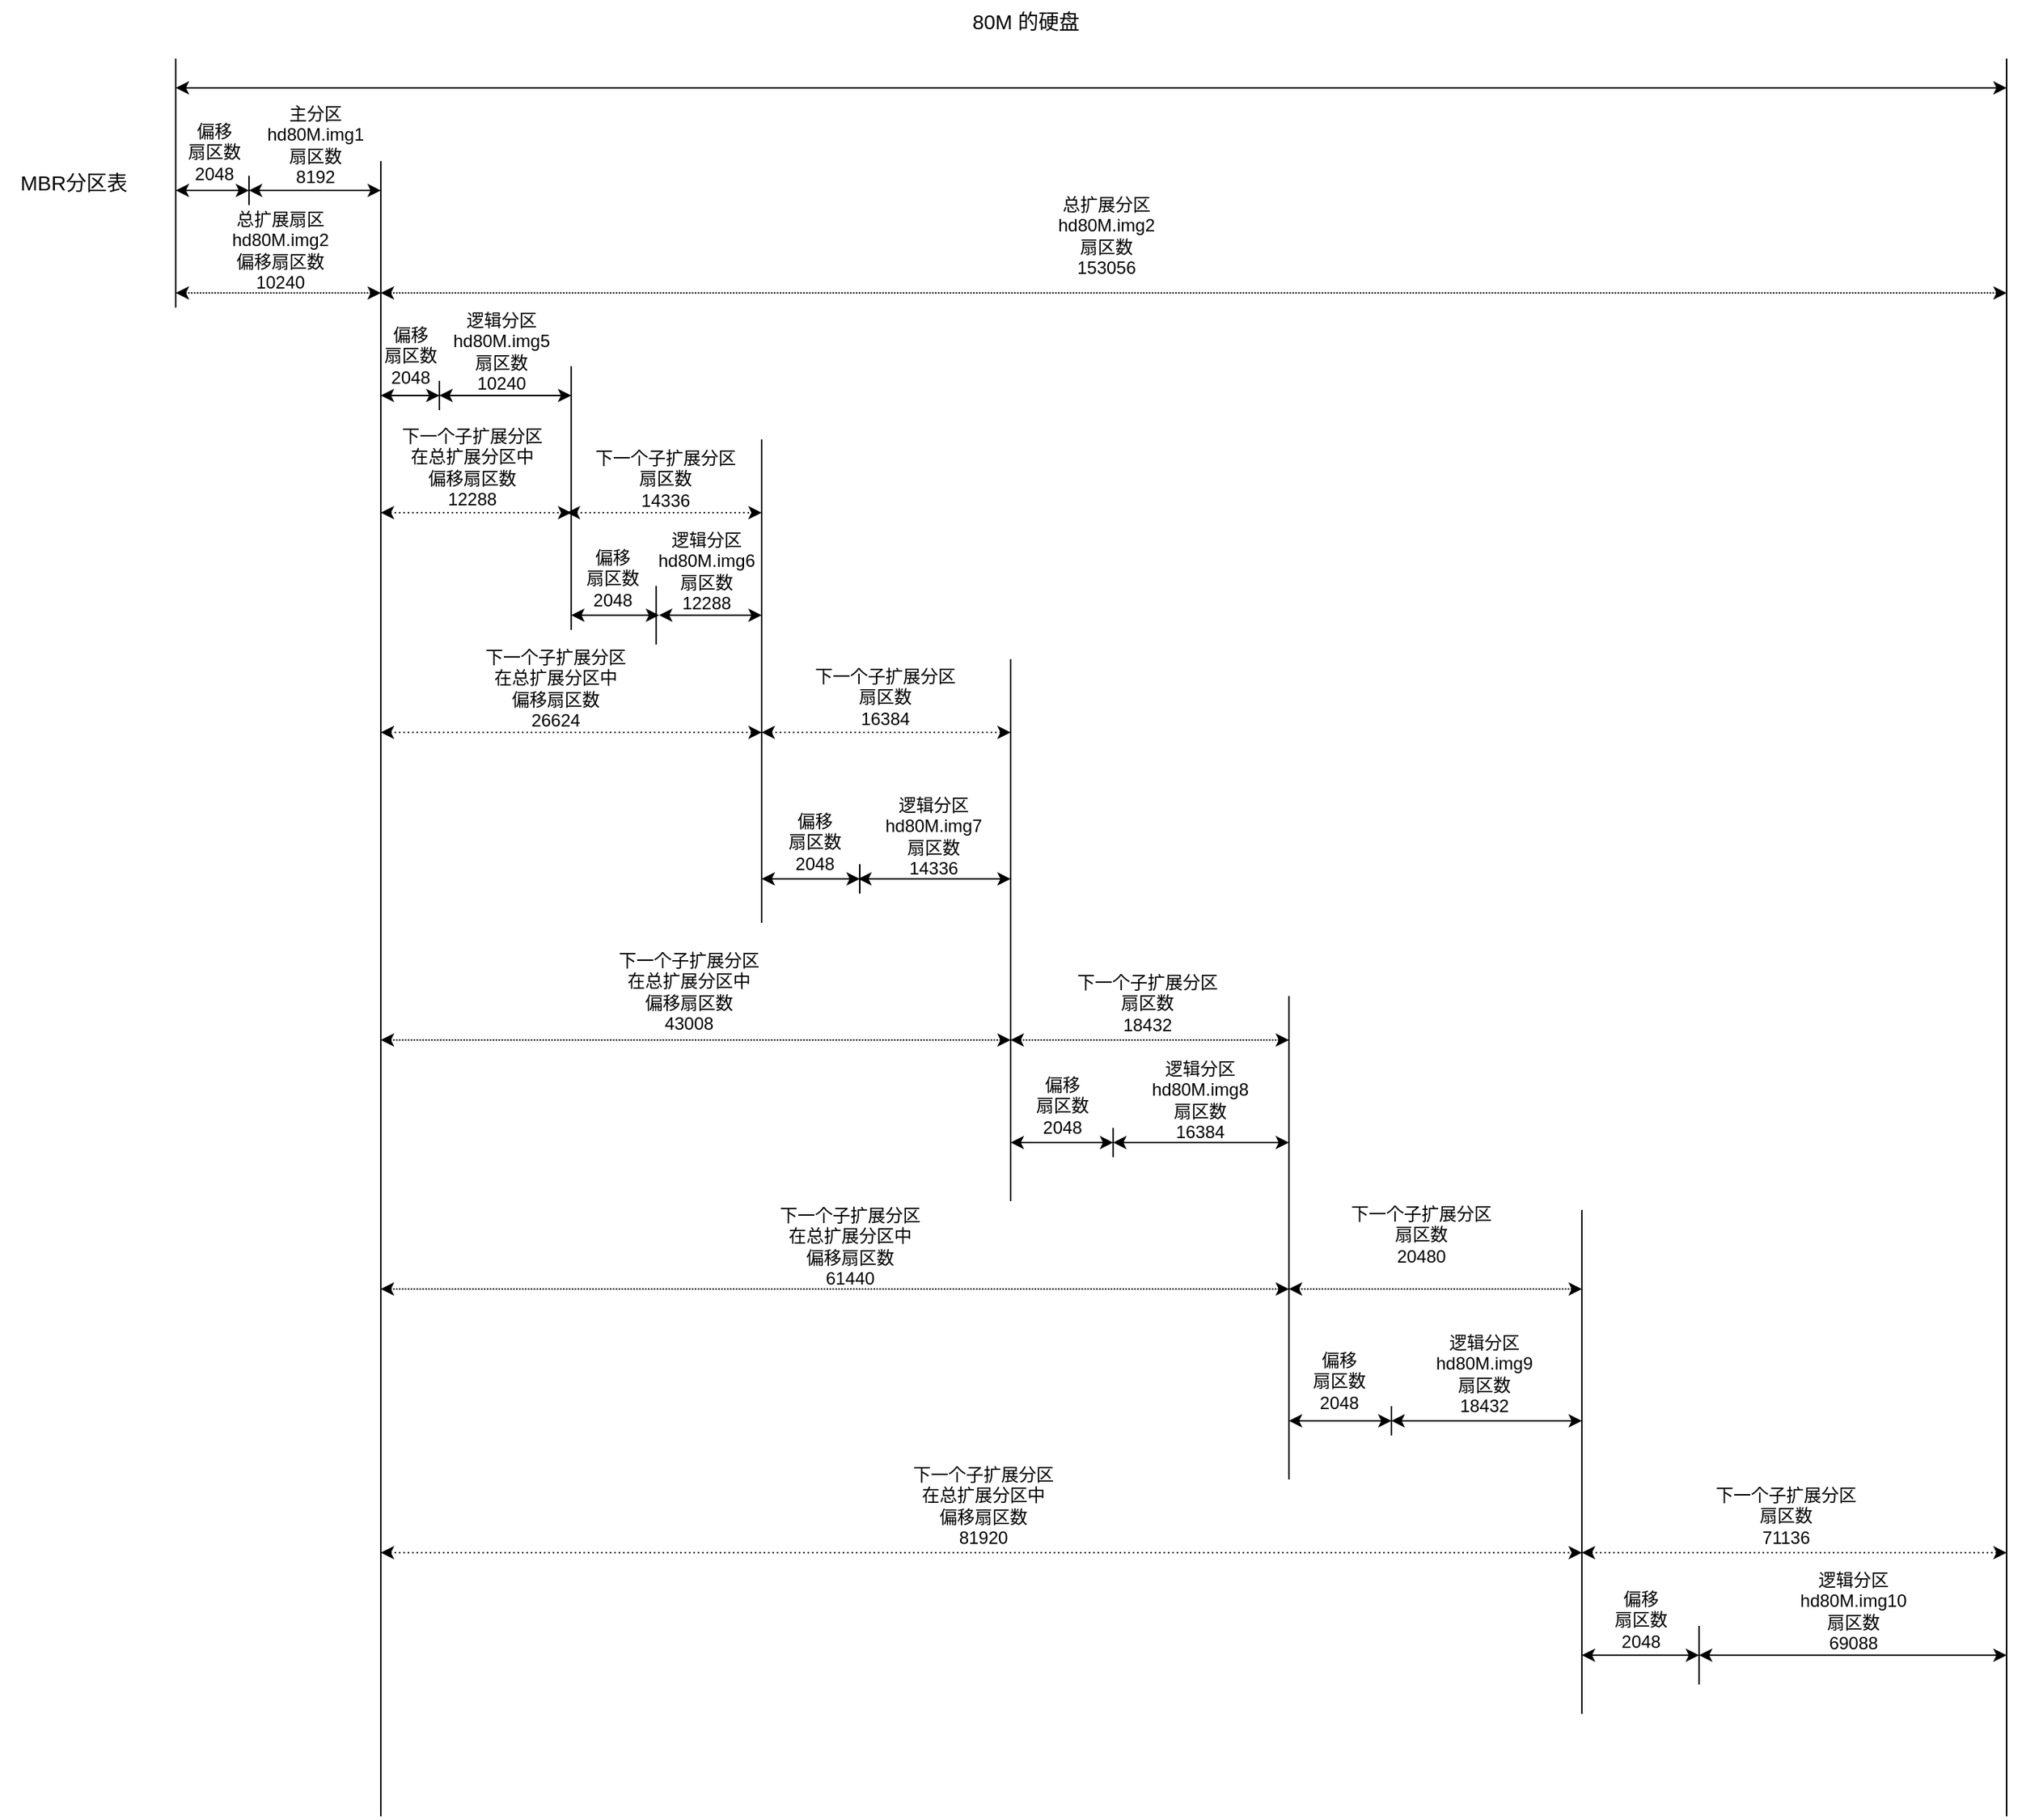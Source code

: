 <mxfile version="21.5.2" type="device">
  <diagram name="第 1 页" id="Bkp3eGtqOmqKwrNxw4wR">
    <mxGraphModel dx="1434" dy="796" grid="1" gridSize="10" guides="1" tooltips="1" connect="1" arrows="1" fold="1" page="0" pageScale="1" pageWidth="827" pageHeight="1169" math="0" shadow="0">
      <root>
        <mxCell id="0" />
        <mxCell id="1" parent="0" />
        <mxCell id="cBfS-ct6ACyOrEiCltsc-1" value="" style="endArrow=none;html=1;rounded=0;" parent="1" edge="1">
          <mxGeometry width="50" height="50" relative="1" as="geometry">
            <mxPoint x="120" y="400" as="sourcePoint" />
            <mxPoint x="120" y="230" as="targetPoint" />
          </mxGeometry>
        </mxCell>
        <mxCell id="cBfS-ct6ACyOrEiCltsc-2" value="" style="endArrow=none;html=1;rounded=0;" parent="1" edge="1">
          <mxGeometry width="50" height="50" relative="1" as="geometry">
            <mxPoint x="1370" y="1430" as="sourcePoint" />
            <mxPoint x="1370" y="230" as="targetPoint" />
          </mxGeometry>
        </mxCell>
        <mxCell id="cBfS-ct6ACyOrEiCltsc-3" value="" style="endArrow=classic;startArrow=classic;html=1;rounded=0;" parent="1" edge="1">
          <mxGeometry width="50" height="50" relative="1" as="geometry">
            <mxPoint x="120" y="250" as="sourcePoint" />
            <mxPoint x="1370" y="250" as="targetPoint" />
          </mxGeometry>
        </mxCell>
        <mxCell id="cBfS-ct6ACyOrEiCltsc-4" value="" style="endArrow=none;html=1;rounded=0;" parent="1" edge="1">
          <mxGeometry width="50" height="50" relative="1" as="geometry">
            <mxPoint x="260" y="1430" as="sourcePoint" />
            <mxPoint x="260" y="300" as="targetPoint" />
          </mxGeometry>
        </mxCell>
        <mxCell id="cBfS-ct6ACyOrEiCltsc-5" value="" style="endArrow=classic;startArrow=classic;html=1;rounded=0;" parent="1" edge="1">
          <mxGeometry width="50" height="50" relative="1" as="geometry">
            <mxPoint x="120" y="320" as="sourcePoint" />
            <mxPoint x="170" y="320" as="targetPoint" />
          </mxGeometry>
        </mxCell>
        <mxCell id="cBfS-ct6ACyOrEiCltsc-6" value="" style="endArrow=none;html=1;rounded=0;" parent="1" edge="1">
          <mxGeometry width="50" height="50" relative="1" as="geometry">
            <mxPoint x="170" y="330" as="sourcePoint" />
            <mxPoint x="170" y="310" as="targetPoint" />
          </mxGeometry>
        </mxCell>
        <mxCell id="cBfS-ct6ACyOrEiCltsc-7" value="" style="endArrow=classic;startArrow=classic;html=1;rounded=0;" parent="1" edge="1">
          <mxGeometry width="50" height="50" relative="1" as="geometry">
            <mxPoint x="170" y="320" as="sourcePoint" />
            <mxPoint x="260" y="320" as="targetPoint" />
          </mxGeometry>
        </mxCell>
        <mxCell id="41Y5D_0qlLmA0E3q2bah-1" value="" style="endArrow=classic;startArrow=classic;html=1;rounded=0;dashed=1;dashPattern=1 1;" edge="1" parent="1">
          <mxGeometry width="50" height="50" relative="1" as="geometry">
            <mxPoint x="120" y="390" as="sourcePoint" />
            <mxPoint x="260" y="390" as="targetPoint" />
          </mxGeometry>
        </mxCell>
        <mxCell id="41Y5D_0qlLmA0E3q2bah-2" value="" style="endArrow=classic;startArrow=classic;html=1;rounded=0;dashed=1;dashPattern=1 1;" edge="1" parent="1">
          <mxGeometry width="50" height="50" relative="1" as="geometry">
            <mxPoint x="260" y="390" as="sourcePoint" />
            <mxPoint x="1370" y="390" as="targetPoint" />
          </mxGeometry>
        </mxCell>
        <mxCell id="41Y5D_0qlLmA0E3q2bah-3" value="&lt;font style=&quot;font-size: 14px;&quot;&gt;80M 的硬盘&lt;/font&gt;" style="text;html=1;align=center;verticalAlign=middle;resizable=0;points=[];autosize=1;strokeColor=none;fillColor=none;" vertex="1" parent="1">
          <mxGeometry x="650" y="190" width="100" height="30" as="geometry" />
        </mxCell>
        <mxCell id="41Y5D_0qlLmA0E3q2bah-4" value="&lt;font style=&quot;font-size: 14px;&quot;&gt;MBR分区表&lt;/font&gt;" style="text;html=1;align=center;verticalAlign=middle;resizable=0;points=[];autosize=1;strokeColor=none;fillColor=none;" vertex="1" parent="1">
          <mxGeometry y="300" width="100" height="30" as="geometry" />
        </mxCell>
        <mxCell id="41Y5D_0qlLmA0E3q2bah-5" value="偏移&lt;br&gt;扇区数&lt;br&gt;2048" style="text;html=1;align=center;verticalAlign=middle;resizable=0;points=[];autosize=1;strokeColor=none;fillColor=none;" vertex="1" parent="1">
          <mxGeometry x="116" y="264" width="60" height="60" as="geometry" />
        </mxCell>
        <mxCell id="41Y5D_0qlLmA0E3q2bah-6" value="主分区&lt;br&gt;hd80M.img1&lt;br&gt;扇区数&lt;br&gt;8192" style="text;html=1;align=center;verticalAlign=middle;resizable=0;points=[];autosize=1;strokeColor=none;fillColor=none;" vertex="1" parent="1">
          <mxGeometry x="170" y="254" width="90" height="70" as="geometry" />
        </mxCell>
        <mxCell id="41Y5D_0qlLmA0E3q2bah-7" value="总扩展扇区&lt;br&gt;hd80M.img2&lt;br&gt;偏移扇区数&lt;br&gt;10240" style="text;html=1;align=center;verticalAlign=middle;resizable=0;points=[];autosize=1;strokeColor=none;fillColor=none;" vertex="1" parent="1">
          <mxGeometry x="146" y="326" width="90" height="70" as="geometry" />
        </mxCell>
        <mxCell id="41Y5D_0qlLmA0E3q2bah-8" value="总扩展分区&lt;br&gt;hd80M.img2&lt;br&gt;扇区数&lt;br&gt;153056" style="text;html=1;align=center;verticalAlign=middle;resizable=0;points=[];autosize=1;strokeColor=none;fillColor=none;" vertex="1" parent="1">
          <mxGeometry x="710" y="316" width="90" height="70" as="geometry" />
        </mxCell>
        <mxCell id="41Y5D_0qlLmA0E3q2bah-9" value="" style="endArrow=none;html=1;rounded=0;" edge="1" parent="1">
          <mxGeometry width="50" height="50" relative="1" as="geometry">
            <mxPoint x="390" y="620" as="sourcePoint" />
            <mxPoint x="390" y="440" as="targetPoint" />
          </mxGeometry>
        </mxCell>
        <mxCell id="41Y5D_0qlLmA0E3q2bah-10" value="" style="endArrow=classic;startArrow=classic;html=1;rounded=0;" edge="1" parent="1">
          <mxGeometry width="50" height="50" relative="1" as="geometry">
            <mxPoint x="260" y="460" as="sourcePoint" />
            <mxPoint x="300" y="460" as="targetPoint" />
          </mxGeometry>
        </mxCell>
        <mxCell id="41Y5D_0qlLmA0E3q2bah-11" value="" style="endArrow=classic;startArrow=classic;html=1;rounded=0;" edge="1" parent="1">
          <mxGeometry width="50" height="50" relative="1" as="geometry">
            <mxPoint x="300" y="460" as="sourcePoint" />
            <mxPoint x="390" y="460" as="targetPoint" />
          </mxGeometry>
        </mxCell>
        <mxCell id="41Y5D_0qlLmA0E3q2bah-12" value="" style="endArrow=none;html=1;rounded=0;" edge="1" parent="1">
          <mxGeometry width="50" height="50" relative="1" as="geometry">
            <mxPoint x="300" y="470" as="sourcePoint" />
            <mxPoint x="300" y="450" as="targetPoint" />
          </mxGeometry>
        </mxCell>
        <mxCell id="41Y5D_0qlLmA0E3q2bah-13" value="偏移&lt;br&gt;扇区数&lt;br&gt;2048" style="text;html=1;align=center;verticalAlign=middle;resizable=0;points=[];autosize=1;strokeColor=none;fillColor=none;" vertex="1" parent="1">
          <mxGeometry x="250" y="403" width="60" height="60" as="geometry" />
        </mxCell>
        <mxCell id="41Y5D_0qlLmA0E3q2bah-14" value="逻辑分区&lt;br&gt;hd80M.img5&lt;br&gt;扇区数&lt;br&gt;10240" style="text;html=1;align=center;verticalAlign=middle;resizable=0;points=[];autosize=1;strokeColor=none;fillColor=none;" vertex="1" parent="1">
          <mxGeometry x="297" y="395" width="90" height="70" as="geometry" />
        </mxCell>
        <mxCell id="41Y5D_0qlLmA0E3q2bah-15" value="" style="endArrow=none;html=1;rounded=0;" edge="1" parent="1">
          <mxGeometry width="50" height="50" relative="1" as="geometry">
            <mxPoint x="520" y="820" as="sourcePoint" />
            <mxPoint x="520" y="490" as="targetPoint" />
          </mxGeometry>
        </mxCell>
        <mxCell id="41Y5D_0qlLmA0E3q2bah-16" value="" style="endArrow=classic;startArrow=classic;html=1;rounded=0;dashed=1;dashPattern=1 2;" edge="1" parent="1">
          <mxGeometry width="50" height="50" relative="1" as="geometry">
            <mxPoint x="260" y="540" as="sourcePoint" />
            <mxPoint x="390" y="540" as="targetPoint" />
          </mxGeometry>
        </mxCell>
        <mxCell id="41Y5D_0qlLmA0E3q2bah-17" value="" style="endArrow=none;html=1;rounded=0;" edge="1" parent="1">
          <mxGeometry width="50" height="50" relative="1" as="geometry">
            <mxPoint x="448" y="630" as="sourcePoint" />
            <mxPoint x="448" y="590" as="targetPoint" />
          </mxGeometry>
        </mxCell>
        <mxCell id="41Y5D_0qlLmA0E3q2bah-18" value="" style="endArrow=classic;startArrow=classic;html=1;rounded=0;dashed=1;dashPattern=1 2;" edge="1" parent="1">
          <mxGeometry width="50" height="50" relative="1" as="geometry">
            <mxPoint x="387" y="540" as="sourcePoint" />
            <mxPoint x="520" y="540" as="targetPoint" />
          </mxGeometry>
        </mxCell>
        <mxCell id="41Y5D_0qlLmA0E3q2bah-19" value="下一个子扩展分区&lt;br&gt;在总扩展分区中&lt;br&gt;偏移扇区数&lt;br&gt;12288" style="text;html=1;align=center;verticalAlign=middle;resizable=0;points=[];autosize=1;strokeColor=none;fillColor=none;" vertex="1" parent="1">
          <mxGeometry x="262" y="474" width="120" height="70" as="geometry" />
        </mxCell>
        <mxCell id="41Y5D_0qlLmA0E3q2bah-20" value="下一个子扩展分区&lt;br&gt;扇区数&lt;br&gt;14336" style="text;html=1;align=center;verticalAlign=middle;resizable=0;points=[];autosize=1;strokeColor=none;fillColor=none;" vertex="1" parent="1">
          <mxGeometry x="394" y="487" width="120" height="60" as="geometry" />
        </mxCell>
        <mxCell id="41Y5D_0qlLmA0E3q2bah-21" value="" style="endArrow=classic;startArrow=classic;html=1;rounded=0;" edge="1" parent="1">
          <mxGeometry width="50" height="50" relative="1" as="geometry">
            <mxPoint x="390" y="610" as="sourcePoint" />
            <mxPoint x="450" y="610" as="targetPoint" />
          </mxGeometry>
        </mxCell>
        <mxCell id="41Y5D_0qlLmA0E3q2bah-22" value="偏移&lt;br&gt;扇区数&lt;br&gt;2048" style="text;html=1;align=center;verticalAlign=middle;resizable=0;points=[];autosize=1;strokeColor=none;fillColor=none;" vertex="1" parent="1">
          <mxGeometry x="388" y="555" width="60" height="60" as="geometry" />
        </mxCell>
        <mxCell id="41Y5D_0qlLmA0E3q2bah-23" value="" style="endArrow=classic;startArrow=classic;html=1;rounded=0;" edge="1" parent="1">
          <mxGeometry width="50" height="50" relative="1" as="geometry">
            <mxPoint x="450" y="610" as="sourcePoint" />
            <mxPoint x="520" y="610" as="targetPoint" />
          </mxGeometry>
        </mxCell>
        <mxCell id="41Y5D_0qlLmA0E3q2bah-24" value="逻辑分区&lt;br&gt;hd80M.img6&lt;br&gt;扇区数&lt;br&gt;12288" style="text;html=1;align=center;verticalAlign=middle;resizable=0;points=[];autosize=1;strokeColor=none;fillColor=none;" vertex="1" parent="1">
          <mxGeometry x="437" y="545" width="90" height="70" as="geometry" />
        </mxCell>
        <mxCell id="41Y5D_0qlLmA0E3q2bah-25" value="" style="endArrow=classic;startArrow=classic;html=1;rounded=0;dashed=1;dashPattern=1 2;" edge="1" parent="1">
          <mxGeometry width="50" height="50" relative="1" as="geometry">
            <mxPoint x="260" y="690" as="sourcePoint" />
            <mxPoint x="520" y="690" as="targetPoint" />
          </mxGeometry>
        </mxCell>
        <mxCell id="41Y5D_0qlLmA0E3q2bah-26" value="下一个子扩展分区&lt;br&gt;在总扩展分区中&lt;br&gt;偏移扇区数&lt;br&gt;26624" style="text;html=1;align=center;verticalAlign=middle;resizable=0;points=[];autosize=1;strokeColor=none;fillColor=none;" vertex="1" parent="1">
          <mxGeometry x="319" y="625" width="120" height="70" as="geometry" />
        </mxCell>
        <mxCell id="41Y5D_0qlLmA0E3q2bah-27" value="" style="endArrow=none;html=1;rounded=0;" edge="1" parent="1">
          <mxGeometry width="50" height="50" relative="1" as="geometry">
            <mxPoint x="690" y="1010" as="sourcePoint" />
            <mxPoint x="690" y="640" as="targetPoint" />
          </mxGeometry>
        </mxCell>
        <mxCell id="41Y5D_0qlLmA0E3q2bah-28" value="" style="endArrow=classic;startArrow=classic;html=1;rounded=0;dashed=1;dashPattern=1 2;" edge="1" parent="1">
          <mxGeometry width="50" height="50" relative="1" as="geometry">
            <mxPoint x="520" y="690" as="sourcePoint" />
            <mxPoint x="690" y="690" as="targetPoint" />
          </mxGeometry>
        </mxCell>
        <mxCell id="41Y5D_0qlLmA0E3q2bah-29" value="下一个子扩展分区&lt;br&gt;扇区数&lt;br&gt;16384" style="text;html=1;align=center;verticalAlign=middle;resizable=0;points=[];autosize=1;strokeColor=none;fillColor=none;" vertex="1" parent="1">
          <mxGeometry x="544" y="636" width="120" height="60" as="geometry" />
        </mxCell>
        <mxCell id="41Y5D_0qlLmA0E3q2bah-30" value="" style="endArrow=classic;startArrow=classic;html=1;rounded=0;entryX=1.017;entryY=0.917;entryDx=0;entryDy=0;entryPerimeter=0;" edge="1" parent="1" target="41Y5D_0qlLmA0E3q2bah-31">
          <mxGeometry width="50" height="50" relative="1" as="geometry">
            <mxPoint x="520" y="790" as="sourcePoint" />
            <mxPoint x="600" y="790" as="targetPoint" />
          </mxGeometry>
        </mxCell>
        <mxCell id="41Y5D_0qlLmA0E3q2bah-31" value="偏移&lt;br&gt;扇区数&lt;br&gt;2048" style="text;html=1;align=center;verticalAlign=middle;resizable=0;points=[];autosize=1;strokeColor=none;fillColor=none;" vertex="1" parent="1">
          <mxGeometry x="526" y="735" width="60" height="60" as="geometry" />
        </mxCell>
        <mxCell id="41Y5D_0qlLmA0E3q2bah-32" value="" style="endArrow=classic;startArrow=classic;html=1;rounded=0;" edge="1" parent="1">
          <mxGeometry width="50" height="50" relative="1" as="geometry">
            <mxPoint x="586" y="790" as="sourcePoint" />
            <mxPoint x="690" y="790" as="targetPoint" />
          </mxGeometry>
        </mxCell>
        <mxCell id="41Y5D_0qlLmA0E3q2bah-33" value="" style="endArrow=none;html=1;rounded=0;" edge="1" parent="1">
          <mxGeometry width="50" height="50" relative="1" as="geometry">
            <mxPoint x="587" y="800" as="sourcePoint" />
            <mxPoint x="587" y="780" as="targetPoint" />
          </mxGeometry>
        </mxCell>
        <mxCell id="41Y5D_0qlLmA0E3q2bah-34" value="逻辑分区&lt;br&gt;hd80M.img7&lt;br&gt;扇区数&lt;br&gt;14336" style="text;html=1;align=center;verticalAlign=middle;resizable=0;points=[];autosize=1;strokeColor=none;fillColor=none;" vertex="1" parent="1">
          <mxGeometry x="592" y="726" width="90" height="70" as="geometry" />
        </mxCell>
        <mxCell id="41Y5D_0qlLmA0E3q2bah-35" value="" style="endArrow=classic;startArrow=classic;html=1;rounded=0;dashed=1;dashPattern=1 1;" edge="1" parent="1">
          <mxGeometry width="50" height="50" relative="1" as="geometry">
            <mxPoint x="260" y="900" as="sourcePoint" />
            <mxPoint x="690" y="900" as="targetPoint" />
          </mxGeometry>
        </mxCell>
        <mxCell id="41Y5D_0qlLmA0E3q2bah-36" value="下一个子扩展分区&lt;br&gt;在总扩展分区中&lt;br&gt;偏移扇区数&lt;br&gt;43008" style="text;html=1;align=center;verticalAlign=middle;resizable=0;points=[];autosize=1;strokeColor=none;fillColor=none;" vertex="1" parent="1">
          <mxGeometry x="410" y="832" width="120" height="70" as="geometry" />
        </mxCell>
        <mxCell id="41Y5D_0qlLmA0E3q2bah-37" value="" style="endArrow=none;html=1;rounded=0;" edge="1" parent="1">
          <mxGeometry width="50" height="50" relative="1" as="geometry">
            <mxPoint x="880" y="1200" as="sourcePoint" />
            <mxPoint x="880" y="870" as="targetPoint" />
          </mxGeometry>
        </mxCell>
        <mxCell id="41Y5D_0qlLmA0E3q2bah-38" value="" style="endArrow=classic;startArrow=classic;html=1;rounded=0;dashed=1;dashPattern=1 1;" edge="1" parent="1">
          <mxGeometry width="50" height="50" relative="1" as="geometry">
            <mxPoint x="690" y="900" as="sourcePoint" />
            <mxPoint x="880" y="900" as="targetPoint" />
          </mxGeometry>
        </mxCell>
        <mxCell id="41Y5D_0qlLmA0E3q2bah-39" value="下一个子扩展分区&lt;br&gt;扇区数&lt;br&gt;18432" style="text;html=1;align=center;verticalAlign=middle;resizable=0;points=[];autosize=1;strokeColor=none;fillColor=none;" vertex="1" parent="1">
          <mxGeometry x="723" y="845" width="120" height="60" as="geometry" />
        </mxCell>
        <mxCell id="41Y5D_0qlLmA0E3q2bah-40" value="" style="endArrow=classic;startArrow=classic;html=1;rounded=0;" edge="1" parent="1">
          <mxGeometry width="50" height="50" relative="1" as="geometry">
            <mxPoint x="690" y="970" as="sourcePoint" />
            <mxPoint x="760" y="970" as="targetPoint" />
          </mxGeometry>
        </mxCell>
        <mxCell id="41Y5D_0qlLmA0E3q2bah-41" value="" style="endArrow=classic;startArrow=classic;html=1;rounded=0;" edge="1" parent="1">
          <mxGeometry width="50" height="50" relative="1" as="geometry">
            <mxPoint x="760" y="970" as="sourcePoint" />
            <mxPoint x="880" y="970" as="targetPoint" />
          </mxGeometry>
        </mxCell>
        <mxCell id="41Y5D_0qlLmA0E3q2bah-42" value="" style="endArrow=none;html=1;rounded=0;" edge="1" parent="1">
          <mxGeometry width="50" height="50" relative="1" as="geometry">
            <mxPoint x="760" y="980" as="sourcePoint" />
            <mxPoint x="760" y="960" as="targetPoint" />
          </mxGeometry>
        </mxCell>
        <mxCell id="41Y5D_0qlLmA0E3q2bah-43" value="偏移&lt;br&gt;扇区数&lt;br&gt;2048" style="text;html=1;align=center;verticalAlign=middle;resizable=0;points=[];autosize=1;strokeColor=none;fillColor=none;" vertex="1" parent="1">
          <mxGeometry x="695" y="915" width="60" height="60" as="geometry" />
        </mxCell>
        <mxCell id="41Y5D_0qlLmA0E3q2bah-44" value="逻辑分区&lt;br&gt;hd80M.img8&lt;br&gt;扇区数&lt;br&gt;16384" style="text;html=1;align=center;verticalAlign=middle;resizable=0;points=[];autosize=1;strokeColor=none;fillColor=none;" vertex="1" parent="1">
          <mxGeometry x="774" y="906" width="90" height="70" as="geometry" />
        </mxCell>
        <mxCell id="41Y5D_0qlLmA0E3q2bah-45" value="" style="endArrow=classic;startArrow=classic;html=1;rounded=0;dashed=1;dashPattern=1 1;" edge="1" parent="1">
          <mxGeometry width="50" height="50" relative="1" as="geometry">
            <mxPoint x="260" y="1070" as="sourcePoint" />
            <mxPoint x="880" y="1070" as="targetPoint" />
          </mxGeometry>
        </mxCell>
        <mxCell id="41Y5D_0qlLmA0E3q2bah-46" value="下一个子扩展分区&lt;br&gt;在总扩展分区中&lt;br&gt;偏移扇区数&lt;br&gt;61440" style="text;html=1;align=center;verticalAlign=middle;resizable=0;points=[];autosize=1;strokeColor=none;fillColor=none;" vertex="1" parent="1">
          <mxGeometry x="520" y="1006" width="120" height="70" as="geometry" />
        </mxCell>
        <mxCell id="41Y5D_0qlLmA0E3q2bah-47" value="" style="endArrow=none;html=1;rounded=0;" edge="1" parent="1">
          <mxGeometry width="50" height="50" relative="1" as="geometry">
            <mxPoint x="1080" y="1360" as="sourcePoint" />
            <mxPoint x="1080" y="1016" as="targetPoint" />
          </mxGeometry>
        </mxCell>
        <mxCell id="41Y5D_0qlLmA0E3q2bah-49" value="" style="endArrow=classic;startArrow=classic;html=1;rounded=0;dashed=1;dashPattern=1 1;" edge="1" parent="1">
          <mxGeometry width="50" height="50" relative="1" as="geometry">
            <mxPoint x="880" y="1070" as="sourcePoint" />
            <mxPoint x="1080" y="1070" as="targetPoint" />
          </mxGeometry>
        </mxCell>
        <mxCell id="41Y5D_0qlLmA0E3q2bah-50" value="下一个子扩展分区&lt;br&gt;扇区数&lt;br&gt;20480" style="text;html=1;align=center;verticalAlign=middle;resizable=0;points=[];autosize=1;strokeColor=none;fillColor=none;" vertex="1" parent="1">
          <mxGeometry x="910" y="1003" width="120" height="60" as="geometry" />
        </mxCell>
        <mxCell id="41Y5D_0qlLmA0E3q2bah-51" value="" style="endArrow=classic;startArrow=classic;html=1;rounded=0;" edge="1" parent="1">
          <mxGeometry width="50" height="50" relative="1" as="geometry">
            <mxPoint x="880" y="1160" as="sourcePoint" />
            <mxPoint x="950" y="1160" as="targetPoint" />
          </mxGeometry>
        </mxCell>
        <mxCell id="41Y5D_0qlLmA0E3q2bah-52" value="" style="endArrow=classic;startArrow=classic;html=1;rounded=0;" edge="1" parent="1">
          <mxGeometry width="50" height="50" relative="1" as="geometry">
            <mxPoint x="950" y="1160" as="sourcePoint" />
            <mxPoint x="1080" y="1160" as="targetPoint" />
          </mxGeometry>
        </mxCell>
        <mxCell id="41Y5D_0qlLmA0E3q2bah-53" value="" style="endArrow=none;html=1;rounded=0;" edge="1" parent="1">
          <mxGeometry width="50" height="50" relative="1" as="geometry">
            <mxPoint x="950" y="1170" as="sourcePoint" />
            <mxPoint x="950" y="1150" as="targetPoint" />
          </mxGeometry>
        </mxCell>
        <mxCell id="41Y5D_0qlLmA0E3q2bah-54" value="偏移&lt;br&gt;扇区数&lt;br&gt;2048" style="text;html=1;align=center;verticalAlign=middle;resizable=0;points=[];autosize=1;strokeColor=none;fillColor=none;" vertex="1" parent="1">
          <mxGeometry x="884" y="1103" width="60" height="60" as="geometry" />
        </mxCell>
        <mxCell id="41Y5D_0qlLmA0E3q2bah-55" value="逻辑分区&lt;br&gt;hd80M.img9&lt;br&gt;扇区数&lt;br&gt;18432" style="text;html=1;align=center;verticalAlign=middle;resizable=0;points=[];autosize=1;strokeColor=none;fillColor=none;" vertex="1" parent="1">
          <mxGeometry x="968" y="1093" width="90" height="70" as="geometry" />
        </mxCell>
        <mxCell id="41Y5D_0qlLmA0E3q2bah-56" value="" style="endArrow=classic;startArrow=classic;html=1;rounded=0;dashed=1;dashPattern=1 2;" edge="1" parent="1">
          <mxGeometry width="50" height="50" relative="1" as="geometry">
            <mxPoint x="260" y="1250" as="sourcePoint" />
            <mxPoint x="1080" y="1250" as="targetPoint" />
          </mxGeometry>
        </mxCell>
        <mxCell id="41Y5D_0qlLmA0E3q2bah-57" value="下一个子扩展分区&lt;br&gt;在总扩展分区中&lt;br&gt;偏移扇区数&lt;br&gt;81920" style="text;html=1;align=center;verticalAlign=middle;resizable=0;points=[];autosize=1;strokeColor=none;fillColor=none;" vertex="1" parent="1">
          <mxGeometry x="611" y="1183" width="120" height="70" as="geometry" />
        </mxCell>
        <mxCell id="41Y5D_0qlLmA0E3q2bah-59" value="" style="endArrow=classic;startArrow=classic;html=1;rounded=0;dashed=1;dashPattern=1 2;" edge="1" parent="1">
          <mxGeometry width="50" height="50" relative="1" as="geometry">
            <mxPoint x="1080" y="1250" as="sourcePoint" />
            <mxPoint x="1370" y="1250" as="targetPoint" />
          </mxGeometry>
        </mxCell>
        <mxCell id="41Y5D_0qlLmA0E3q2bah-60" value="下一个子扩展分区&lt;br&gt;扇区数&lt;br&gt;71136" style="text;html=1;align=center;verticalAlign=middle;resizable=0;points=[];autosize=1;strokeColor=none;fillColor=none;" vertex="1" parent="1">
          <mxGeometry x="1159" y="1195" width="120" height="60" as="geometry" />
        </mxCell>
        <mxCell id="41Y5D_0qlLmA0E3q2bah-61" value="" style="endArrow=classic;startArrow=classic;html=1;rounded=0;" edge="1" parent="1">
          <mxGeometry width="50" height="50" relative="1" as="geometry">
            <mxPoint x="1080" y="1320" as="sourcePoint" />
            <mxPoint x="1160" y="1320" as="targetPoint" />
          </mxGeometry>
        </mxCell>
        <mxCell id="41Y5D_0qlLmA0E3q2bah-62" value="偏移&lt;br&gt;扇区数&lt;br&gt;2048" style="text;html=1;align=center;verticalAlign=middle;resizable=0;points=[];autosize=1;strokeColor=none;fillColor=none;" vertex="1" parent="1">
          <mxGeometry x="1090" y="1266" width="60" height="60" as="geometry" />
        </mxCell>
        <mxCell id="41Y5D_0qlLmA0E3q2bah-63" value="" style="endArrow=classic;startArrow=classic;html=1;rounded=0;" edge="1" parent="1">
          <mxGeometry width="50" height="50" relative="1" as="geometry">
            <mxPoint x="1160" y="1320" as="sourcePoint" />
            <mxPoint x="1370" y="1320" as="targetPoint" />
          </mxGeometry>
        </mxCell>
        <mxCell id="41Y5D_0qlLmA0E3q2bah-64" value="" style="endArrow=none;html=1;rounded=0;" edge="1" parent="1">
          <mxGeometry width="50" height="50" relative="1" as="geometry">
            <mxPoint x="1160" y="1340" as="sourcePoint" />
            <mxPoint x="1160" y="1300" as="targetPoint" />
          </mxGeometry>
        </mxCell>
        <mxCell id="41Y5D_0qlLmA0E3q2bah-65" value="逻辑分区&lt;br&gt;hd80M.img10&lt;br&gt;扇区数&lt;br&gt;69088" style="text;html=1;align=center;verticalAlign=middle;resizable=0;points=[];autosize=1;strokeColor=none;fillColor=none;" vertex="1" parent="1">
          <mxGeometry x="1215" y="1255" width="100" height="70" as="geometry" />
        </mxCell>
      </root>
    </mxGraphModel>
  </diagram>
</mxfile>
